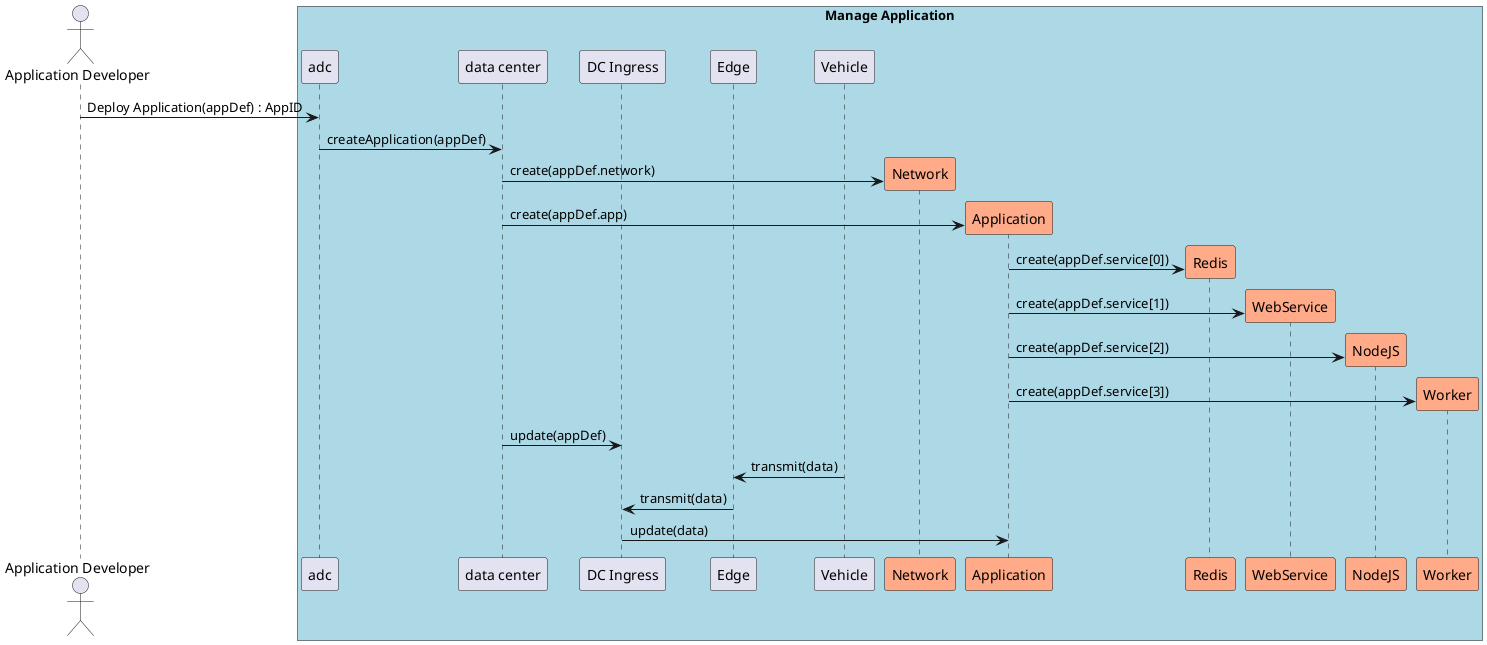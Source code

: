 @startuml
Actor "Application Developer" as dev

box "Manage Application" #lightblue
participant "adc" as S
participant "data center" as DC
participant "DC Ingress" as Ingress
participant "Edge" as Edge
participant "Vehicle" as Car
dev -> S : Deploy Application(appDef) : AppID
S -> DC : createApplication(appDef)
create "Network" as net #ffaa88
DC -> net : create(appDef.network)
create "Application" as app #ffaa88
DC -> app : create(appDef.app)
create "Redis" as redis #ffaa88
app -> redis : create(appDef.service[0])
create "WebService" as web #ffaa88
app -> web: create(appDef.service[1])
create "NodeJS" as node #ffaa88
app -> node: create(appDef.service[2])
create "Worker" as worker #ffaa88
app -> worker: create(appDef.service[3])
DC -> Ingress : update(appDef)

Car -> Edge : transmit(data)
Edge -> Ingress : transmit(data)
Ingress -> app: update(data)

end box

@enduml
